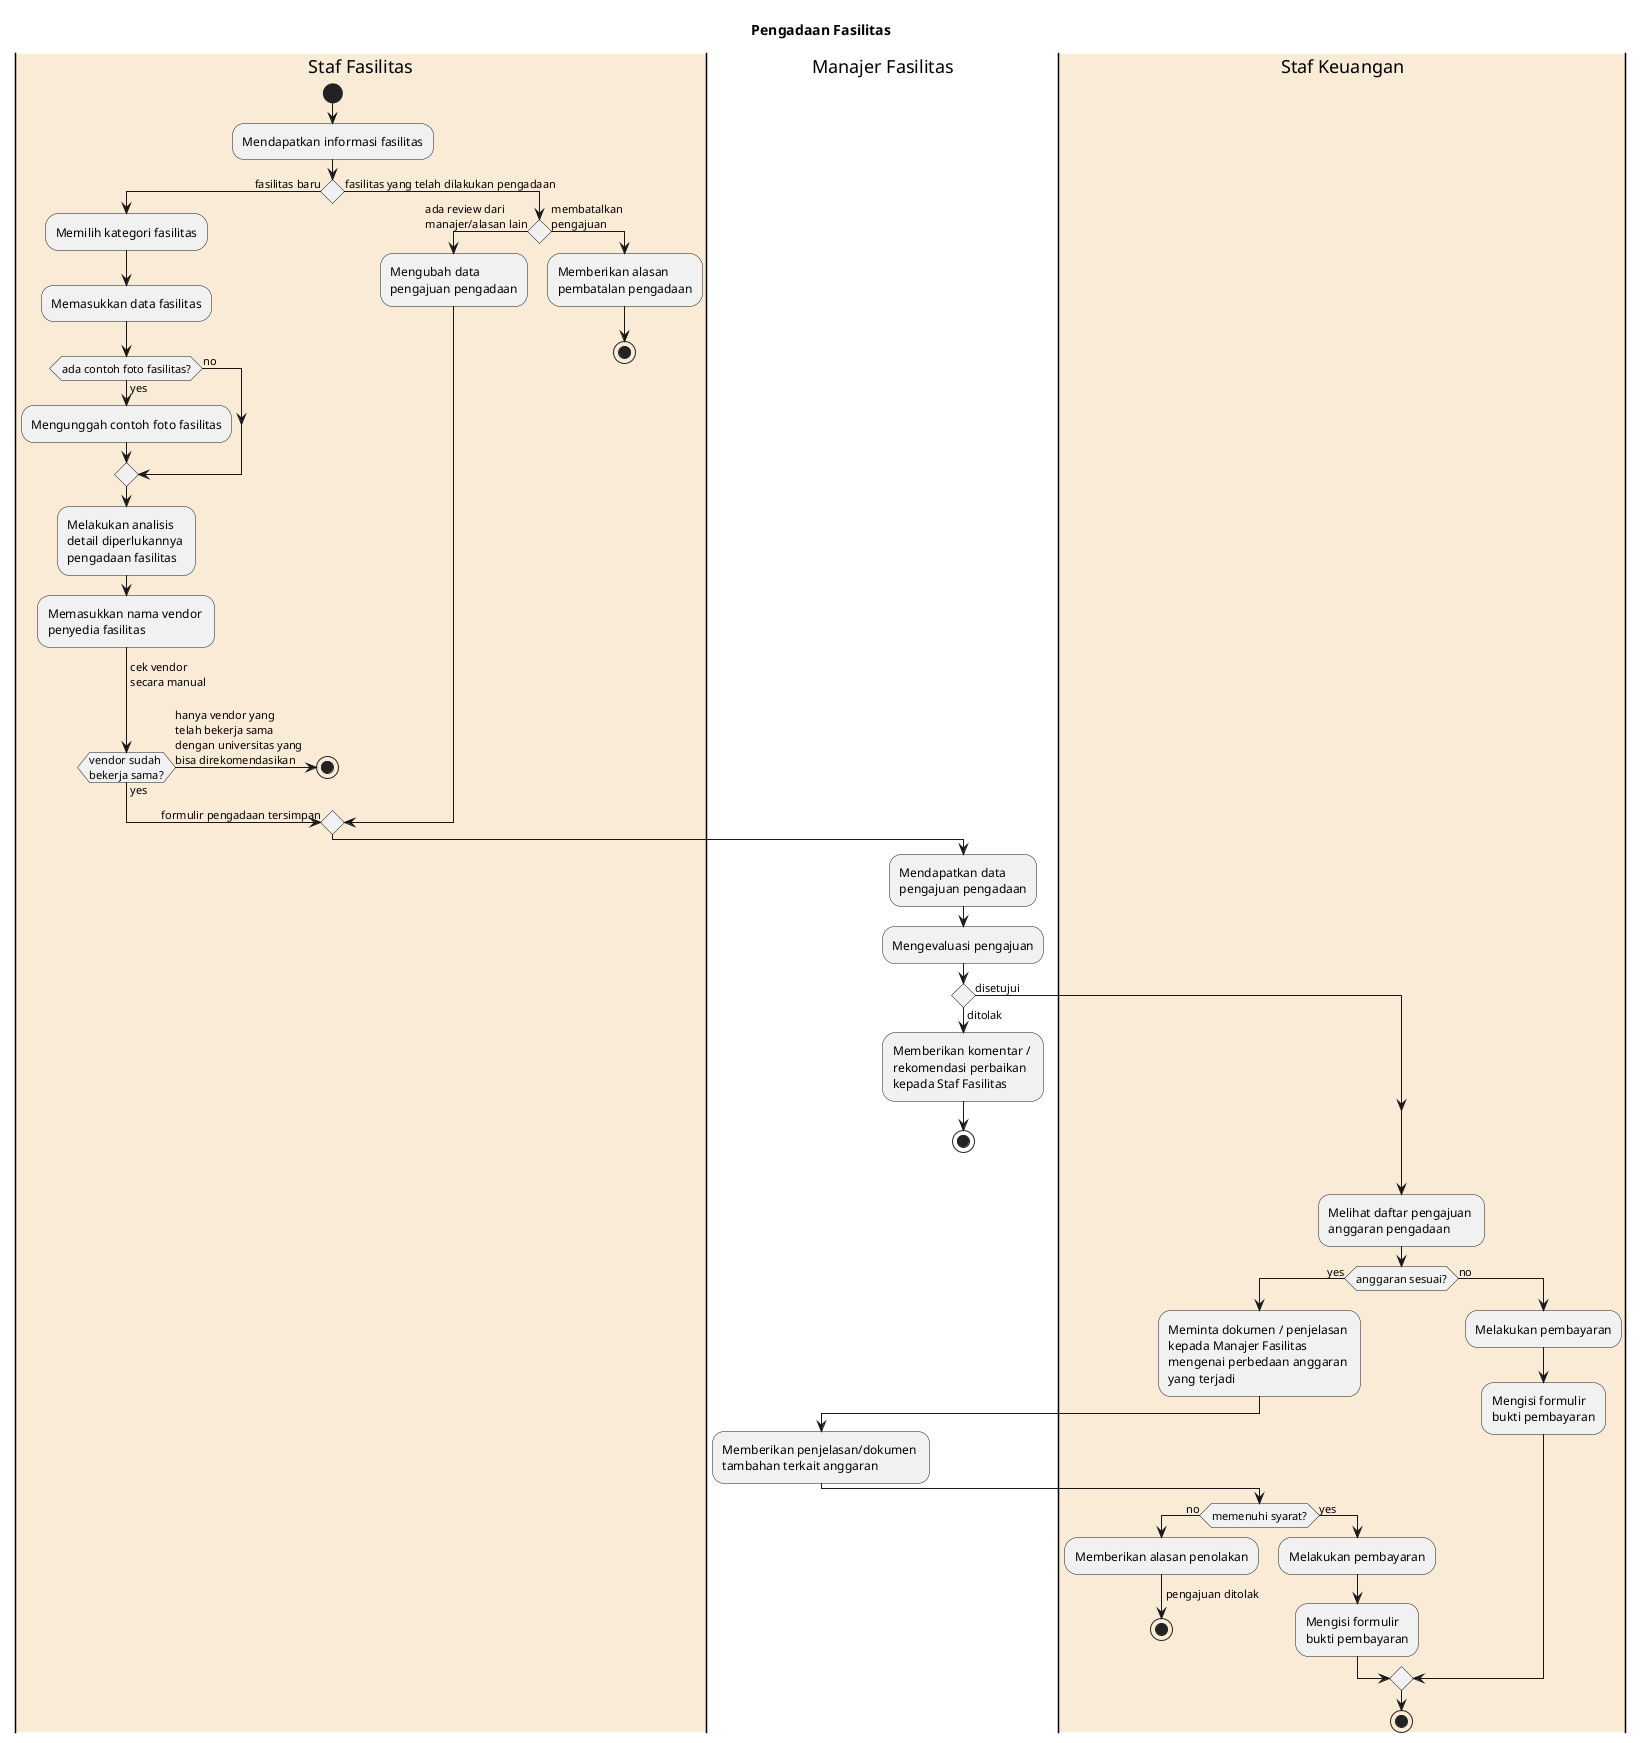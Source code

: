 @startuml
title Pengadaan Fasilitas
|#AntiqueWhite|Staf Fasilitas|
start
:Mendapatkan informasi fasilitas;
if () is (fasilitas baru) then
  :Memilih kategori fasilitas;
  ' kategori: furniture (meja, kursi, papan tulis, dsb), barang elektronik(mikrofon, proyektor, layar, dsb), ATK dan lain sebagainya.
  :Memasukkan data fasilitas;
  ' nama fasilitas, deskripsi fasilitas, lokasi di mana fasilitas tersebut akan digunakan, alasan
  if (ada contoh foto fasilitas?) is (yes) then
    :Mengunggah contoh foto fasilitas;
    ' format JPG/JPEG/PNG.
  else (no)
  endif
  :Melakukan analisis \ndetail diperlukannya \npengadaan fasilitas;
  ' aspek pengadaan, termasuk biaya pengadaan, instalasi, dan pemeliharaan awal fasilitas tersebut
  :Memasukkan nama vendor \npenyedia fasilitas;
  -> cek vendor \nsecara manual\n\n\n;
  if (vendor sudah \nbekerja sama?) is (yes) then
  else (no)
    -> hanya vendor yang \ntelah bekerja sama \ndengan universitas yang \nbisa direkomendasikan;
    stop
  endif
  -> formulir pengadaan tersimpan;
else (fasilitas yang telah dilakukan pengadaan)
  if () is (ada review dari \nmanajer/alasan lain) then
    :Mengubah data \npengajuan pengadaan;
  else (membatalkan \npengajuan)
    :Memberikan alasan \npembatalan pengadaan;
    stop
  endif
endif
|Manajer Fasilitas|
:Mendapatkan data \npengajuan pengadaan;
' termasuk detail fasilitas yang diusulkan, alasan pengajuan,estimasi biaya, dan rekomendasi vendor
:Mengevaluasi pengajuan;
if () is (ditolak) then
  :Memberikan komentar / \nrekomendasi perbaikan \nkepada Staf Fasilitas; 
  stop
else (disetujui)
endif
|#AntiqueWhite|Staf Keuangan|
:Melihat daftar pengajuan \nanggaran pengadaan;
if (anggaran sesuai?) is (yes) then
  :Meminta dokumen / penjelasan \nkepada Manajer Fasilitas \nmengenai perbedaan anggaran \nyang terjadi;
  |Manajer Fasilitas|
  :Memberikan penjelasan/dokumen \ntambahan terkait anggaran;
  |#AntiqueWhite|Staf Keuangan|
  if (memenuhi syarat?) is (no) then
    :Memberikan alasan penolakan;
    -> pengajuan ditolak;
    stop
  else (yes)
    :Melakukan pembayaran;
    :Mengisi formulir \nbukti pembayaran;
    ' tanggal pembayaran, jumlah anggaran yang dikirim, metode pembayaran yang digunakan, serta detail pengirim dan penerima pembayaran
  endif
else (no)
  :Melakukan pembayaran;
  :Mengisi formulir \nbukti pembayaran;
  ' tanggal pembayaran, jumlah anggaran yang dikirim, metode pembayaran yang digunakan, serta detail pengirim dan penerima pembayaran
endif
stop
@enduml